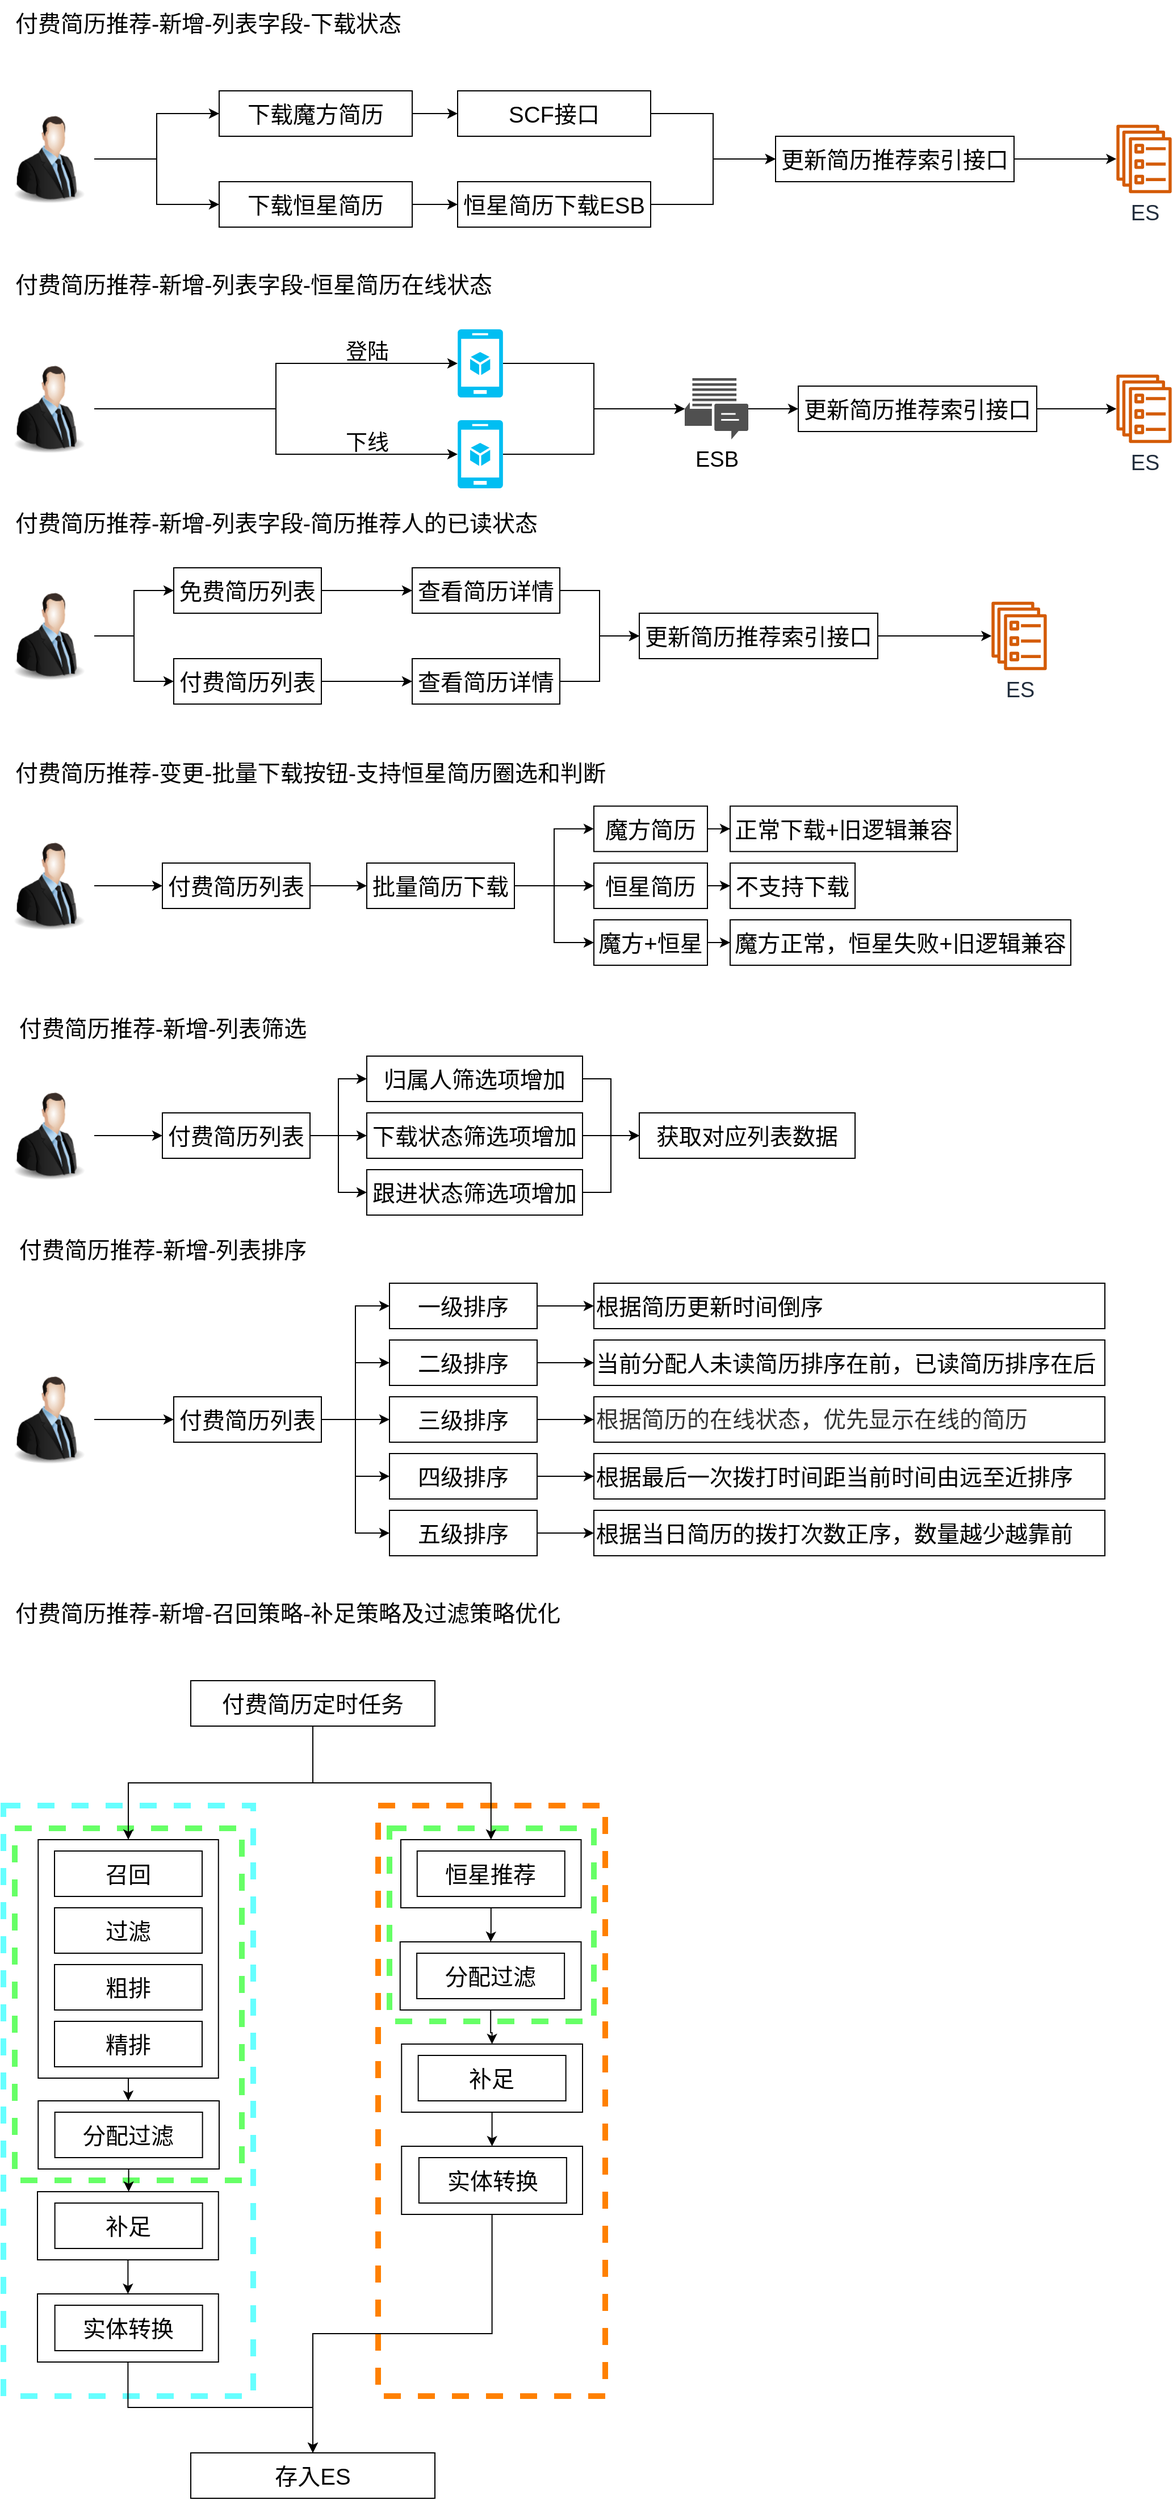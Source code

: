 <mxfile version="20.5.3" type="github">
  <diagram id="SCwV13mbVVRNKIt9pb0m" name="第 1 页">
    <mxGraphModel dx="2226" dy="1594" grid="1" gridSize="10" guides="1" tooltips="1" connect="1" arrows="1" fold="1" page="0" pageScale="1" pageWidth="827" pageHeight="1169" math="0" shadow="0">
      <root>
        <mxCell id="0" />
        <mxCell id="1" parent="0" />
        <mxCell id="y4Mw3tPiZwW4ROxLqeEE-63" value="" style="rounded=0;whiteSpace=wrap;html=1;fontSize=20;dashed=1;strokeWidth=5;strokeColor=#FF8000;" vertex="1" parent="1">
          <mxGeometry x="-390" y="870" width="200" height="520" as="geometry" />
        </mxCell>
        <mxCell id="y4Mw3tPiZwW4ROxLqeEE-65" value="" style="rounded=0;whiteSpace=wrap;html=1;fontSize=20;dashed=1;strokeWidth=5;strokeColor=#66FF66;" vertex="1" parent="1">
          <mxGeometry x="-380" y="890" width="180" height="170" as="geometry" />
        </mxCell>
        <mxCell id="y4Mw3tPiZwW4ROxLqeEE-60" value="" style="rounded=0;whiteSpace=wrap;html=1;fontSize=20;dashed=1;strokeWidth=5;strokeColor=#66FFFF;" vertex="1" parent="1">
          <mxGeometry x="-720" y="870" width="220" height="520" as="geometry" />
        </mxCell>
        <mxCell id="y4Mw3tPiZwW4ROxLqeEE-64" value="" style="rounded=0;whiteSpace=wrap;html=1;fontSize=20;dashed=1;strokeWidth=5;strokeColor=#66FF66;" vertex="1" parent="1">
          <mxGeometry x="-710" y="890" width="200" height="310" as="geometry" />
        </mxCell>
        <mxCell id="PC8SQWhDRnTynaGVxxOA-1" value="&lt;font style=&quot;font-size: 20px;&quot;&gt;付费简历推荐-新增-列表字段-下载状态&lt;/font&gt;" style="text;html=1;align=center;verticalAlign=middle;resizable=0;points=[];autosize=1;strokeColor=none;fillColor=none;fontSize=20;" parent="1" vertex="1">
          <mxGeometry x="-720" y="-720" width="360" height="40" as="geometry" />
        </mxCell>
        <mxCell id="PC8SQWhDRnTynaGVxxOA-7" style="edgeStyle=orthogonalEdgeStyle;rounded=0;orthogonalLoop=1;jettySize=auto;html=1;fontSize=20;" parent="1" source="PC8SQWhDRnTynaGVxxOA-3" target="PC8SQWhDRnTynaGVxxOA-6" edge="1">
          <mxGeometry relative="1" as="geometry" />
        </mxCell>
        <mxCell id="PC8SQWhDRnTynaGVxxOA-3" value="SCF接口" style="rounded=0;whiteSpace=wrap;html=1;fontSize=20;" parent="1" vertex="1">
          <mxGeometry x="-320" y="-640" width="170" height="40" as="geometry" />
        </mxCell>
        <mxCell id="PC8SQWhDRnTynaGVxxOA-8" style="edgeStyle=orthogonalEdgeStyle;rounded=0;orthogonalLoop=1;jettySize=auto;html=1;entryX=0;entryY=0.5;entryDx=0;entryDy=0;fontSize=20;" parent="1" source="PC8SQWhDRnTynaGVxxOA-4" target="PC8SQWhDRnTynaGVxxOA-6" edge="1">
          <mxGeometry relative="1" as="geometry" />
        </mxCell>
        <mxCell id="PC8SQWhDRnTynaGVxxOA-4" value="恒星简历下载ESB" style="rounded=0;whiteSpace=wrap;html=1;fontSize=20;" parent="1" vertex="1">
          <mxGeometry x="-320" y="-560" width="170" height="40" as="geometry" />
        </mxCell>
        <mxCell id="PC8SQWhDRnTynaGVxxOA-22" style="edgeStyle=orthogonalEdgeStyle;rounded=0;orthogonalLoop=1;jettySize=auto;html=1;fontSize=20;" parent="1" source="PC8SQWhDRnTynaGVxxOA-6" target="PC8SQWhDRnTynaGVxxOA-21" edge="1">
          <mxGeometry relative="1" as="geometry" />
        </mxCell>
        <mxCell id="PC8SQWhDRnTynaGVxxOA-6" value="更新简历推荐索引接口" style="rounded=0;whiteSpace=wrap;html=1;fontSize=20;" parent="1" vertex="1">
          <mxGeometry x="-40" y="-600" width="210" height="40" as="geometry" />
        </mxCell>
        <mxCell id="PC8SQWhDRnTynaGVxxOA-18" style="edgeStyle=orthogonalEdgeStyle;rounded=0;orthogonalLoop=1;jettySize=auto;html=1;entryX=0;entryY=0.5;entryDx=0;entryDy=0;fontSize=20;" parent="1" source="PC8SQWhDRnTynaGVxxOA-10" target="PC8SQWhDRnTynaGVxxOA-14" edge="1">
          <mxGeometry relative="1" as="geometry" />
        </mxCell>
        <mxCell id="PC8SQWhDRnTynaGVxxOA-19" style="edgeStyle=orthogonalEdgeStyle;rounded=0;orthogonalLoop=1;jettySize=auto;html=1;entryX=0;entryY=0.5;entryDx=0;entryDy=0;fontSize=20;" parent="1" source="PC8SQWhDRnTynaGVxxOA-10" target="PC8SQWhDRnTynaGVxxOA-16" edge="1">
          <mxGeometry relative="1" as="geometry" />
        </mxCell>
        <mxCell id="PC8SQWhDRnTynaGVxxOA-10" value="" style="image;html=1;image=img/lib/clip_art/people/Suit_Man_128x128.png;fontSize=20;" parent="1" vertex="1">
          <mxGeometry x="-720" y="-620" width="80" height="80" as="geometry" />
        </mxCell>
        <mxCell id="PC8SQWhDRnTynaGVxxOA-15" style="edgeStyle=orthogonalEdgeStyle;rounded=0;orthogonalLoop=1;jettySize=auto;html=1;entryX=0;entryY=0.5;entryDx=0;entryDy=0;fontSize=20;" parent="1" source="PC8SQWhDRnTynaGVxxOA-14" target="PC8SQWhDRnTynaGVxxOA-3" edge="1">
          <mxGeometry relative="1" as="geometry" />
        </mxCell>
        <mxCell id="PC8SQWhDRnTynaGVxxOA-14" value="下载魔方简历" style="rounded=0;whiteSpace=wrap;html=1;fontSize=20;" parent="1" vertex="1">
          <mxGeometry x="-530" y="-640" width="170" height="40" as="geometry" />
        </mxCell>
        <mxCell id="PC8SQWhDRnTynaGVxxOA-17" style="edgeStyle=orthogonalEdgeStyle;rounded=0;orthogonalLoop=1;jettySize=auto;html=1;entryX=0;entryY=0.5;entryDx=0;entryDy=0;fontSize=20;" parent="1" source="PC8SQWhDRnTynaGVxxOA-16" target="PC8SQWhDRnTynaGVxxOA-4" edge="1">
          <mxGeometry relative="1" as="geometry" />
        </mxCell>
        <mxCell id="PC8SQWhDRnTynaGVxxOA-16" value="下载恒星简历" style="rounded=0;whiteSpace=wrap;html=1;fontSize=20;" parent="1" vertex="1">
          <mxGeometry x="-530" y="-560" width="170" height="40" as="geometry" />
        </mxCell>
        <mxCell id="PC8SQWhDRnTynaGVxxOA-21" value="&lt;font style=&quot;font-size: 19px;&quot;&gt;ES&lt;/font&gt;" style="sketch=0;outlineConnect=0;fontColor=#232F3E;gradientColor=none;fillColor=#D45B07;strokeColor=none;dashed=0;verticalLabelPosition=bottom;verticalAlign=top;align=center;html=1;fontSize=12;fontStyle=0;aspect=fixed;pointerEvents=1;shape=mxgraph.aws4.ecs_service;" parent="1" vertex="1">
          <mxGeometry x="260" y="-610.16" width="49" height="60.31" as="geometry" />
        </mxCell>
        <mxCell id="PC8SQWhDRnTynaGVxxOA-23" value="付费简历推荐-新增-列表字段-恒星简历在线状态" style="text;html=1;align=center;verticalAlign=middle;resizable=0;points=[];autosize=1;strokeColor=none;fillColor=none;fontSize=20;" parent="1" vertex="1">
          <mxGeometry x="-720" y="-490" width="440" height="40" as="geometry" />
        </mxCell>
        <mxCell id="PC8SQWhDRnTynaGVxxOA-28" style="edgeStyle=orthogonalEdgeStyle;rounded=0;orthogonalLoop=1;jettySize=auto;html=1;entryX=0;entryY=0.5;entryDx=0;entryDy=0;entryPerimeter=0;fontSize=19;" parent="1" source="PC8SQWhDRnTynaGVxxOA-24" target="PC8SQWhDRnTynaGVxxOA-25" edge="1">
          <mxGeometry relative="1" as="geometry" />
        </mxCell>
        <mxCell id="PC8SQWhDRnTynaGVxxOA-31" style="edgeStyle=orthogonalEdgeStyle;rounded=0;orthogonalLoop=1;jettySize=auto;html=1;entryX=0;entryY=0.5;entryDx=0;entryDy=0;entryPerimeter=0;fontSize=19;" parent="1" source="PC8SQWhDRnTynaGVxxOA-24" target="PC8SQWhDRnTynaGVxxOA-30" edge="1">
          <mxGeometry relative="1" as="geometry" />
        </mxCell>
        <mxCell id="PC8SQWhDRnTynaGVxxOA-24" value="" style="image;html=1;image=img/lib/clip_art/people/Suit_Man_128x128.png;fontSize=20;" parent="1" vertex="1">
          <mxGeometry x="-720" y="-400" width="80" height="80" as="geometry" />
        </mxCell>
        <mxCell id="PC8SQWhDRnTynaGVxxOA-35" style="edgeStyle=orthogonalEdgeStyle;rounded=0;orthogonalLoop=1;jettySize=auto;html=1;fontSize=19;" parent="1" source="PC8SQWhDRnTynaGVxxOA-25" target="PC8SQWhDRnTynaGVxxOA-34" edge="1">
          <mxGeometry relative="1" as="geometry" />
        </mxCell>
        <mxCell id="PC8SQWhDRnTynaGVxxOA-25" value="" style="verticalLabelPosition=bottom;html=1;verticalAlign=top;align=center;strokeColor=none;fillColor=#00BEF2;shape=mxgraph.azure.mobile_services;pointerEvents=1;fontSize=19;" parent="1" vertex="1">
          <mxGeometry x="-320" y="-430" width="40" height="60" as="geometry" />
        </mxCell>
        <mxCell id="PC8SQWhDRnTynaGVxxOA-36" style="edgeStyle=orthogonalEdgeStyle;rounded=0;orthogonalLoop=1;jettySize=auto;html=1;fontSize=19;" parent="1" source="PC8SQWhDRnTynaGVxxOA-30" target="PC8SQWhDRnTynaGVxxOA-34" edge="1">
          <mxGeometry relative="1" as="geometry" />
        </mxCell>
        <mxCell id="PC8SQWhDRnTynaGVxxOA-30" value="" style="verticalLabelPosition=bottom;html=1;verticalAlign=top;align=center;strokeColor=none;fillColor=#00BEF2;shape=mxgraph.azure.mobile_services;pointerEvents=1;fontSize=19;" parent="1" vertex="1">
          <mxGeometry x="-320" y="-350" width="40" height="60" as="geometry" />
        </mxCell>
        <mxCell id="PC8SQWhDRnTynaGVxxOA-32" value="登陆" style="text;html=1;align=center;verticalAlign=middle;resizable=0;points=[];autosize=1;strokeColor=none;fillColor=none;fontSize=19;" parent="1" vertex="1">
          <mxGeometry x="-430" y="-430" width="60" height="40" as="geometry" />
        </mxCell>
        <mxCell id="PC8SQWhDRnTynaGVxxOA-33" value="下线" style="text;html=1;align=center;verticalAlign=middle;resizable=0;points=[];autosize=1;strokeColor=none;fillColor=none;fontSize=19;" parent="1" vertex="1">
          <mxGeometry x="-430" y="-350" width="60" height="40" as="geometry" />
        </mxCell>
        <mxCell id="PC8SQWhDRnTynaGVxxOA-60" style="edgeStyle=orthogonalEdgeStyle;rounded=0;orthogonalLoop=1;jettySize=auto;html=1;fontSize=19;" parent="1" source="PC8SQWhDRnTynaGVxxOA-34" target="PC8SQWhDRnTynaGVxxOA-58" edge="1">
          <mxGeometry relative="1" as="geometry" />
        </mxCell>
        <mxCell id="PC8SQWhDRnTynaGVxxOA-34" value="ESB" style="sketch=0;pointerEvents=1;shadow=0;dashed=0;html=1;strokeColor=none;fillColor=#505050;labelPosition=center;verticalLabelPosition=bottom;verticalAlign=top;outlineConnect=0;align=center;shape=mxgraph.office.communications.im_workload;fontSize=19;" parent="1" vertex="1">
          <mxGeometry x="-120" y="-387" width="56" height="54" as="geometry" />
        </mxCell>
        <mxCell id="PC8SQWhDRnTynaGVxxOA-37" value="&lt;font style=&quot;font-size: 19px;&quot;&gt;ES&lt;/font&gt;" style="sketch=0;outlineConnect=0;fontColor=#232F3E;gradientColor=none;fillColor=#D45B07;strokeColor=none;dashed=0;verticalLabelPosition=bottom;verticalAlign=top;align=center;html=1;fontSize=12;fontStyle=0;aspect=fixed;pointerEvents=1;shape=mxgraph.aws4.ecs_service;" parent="1" vertex="1">
          <mxGeometry x="260" y="-390.15" width="49" height="60.31" as="geometry" />
        </mxCell>
        <mxCell id="PC8SQWhDRnTynaGVxxOA-42" value="付费简历推荐-新增-列表字段-简历推荐人的已读状态" style="text;html=1;align=center;verticalAlign=middle;resizable=0;points=[];autosize=1;strokeColor=none;fillColor=none;fontSize=20;" parent="1" vertex="1">
          <mxGeometry x="-720" y="-280" width="480" height="40" as="geometry" />
        </mxCell>
        <mxCell id="PC8SQWhDRnTynaGVxxOA-46" style="edgeStyle=orthogonalEdgeStyle;rounded=0;orthogonalLoop=1;jettySize=auto;html=1;entryX=0;entryY=0.5;entryDx=0;entryDy=0;fontSize=19;" parent="1" source="PC8SQWhDRnTynaGVxxOA-43" target="PC8SQWhDRnTynaGVxxOA-44" edge="1">
          <mxGeometry relative="1" as="geometry" />
        </mxCell>
        <mxCell id="PC8SQWhDRnTynaGVxxOA-47" style="edgeStyle=orthogonalEdgeStyle;rounded=0;orthogonalLoop=1;jettySize=auto;html=1;entryX=0;entryY=0.5;entryDx=0;entryDy=0;fontSize=19;" parent="1" source="PC8SQWhDRnTynaGVxxOA-43" target="PC8SQWhDRnTynaGVxxOA-45" edge="1">
          <mxGeometry relative="1" as="geometry" />
        </mxCell>
        <mxCell id="PC8SQWhDRnTynaGVxxOA-43" value="" style="image;html=1;image=img/lib/clip_art/people/Suit_Man_128x128.png;fontSize=20;" parent="1" vertex="1">
          <mxGeometry x="-720" y="-200" width="80" height="80" as="geometry" />
        </mxCell>
        <mxCell id="PC8SQWhDRnTynaGVxxOA-50" value="" style="edgeStyle=orthogonalEdgeStyle;rounded=0;orthogonalLoop=1;jettySize=auto;html=1;fontSize=19;" parent="1" source="PC8SQWhDRnTynaGVxxOA-44" target="PC8SQWhDRnTynaGVxxOA-49" edge="1">
          <mxGeometry relative="1" as="geometry" />
        </mxCell>
        <mxCell id="PC8SQWhDRnTynaGVxxOA-44" value="免费简历列表" style="rounded=0;whiteSpace=wrap;html=1;fontSize=20;" parent="1" vertex="1">
          <mxGeometry x="-570" y="-220" width="130" height="40" as="geometry" />
        </mxCell>
        <mxCell id="PC8SQWhDRnTynaGVxxOA-52" style="edgeStyle=orthogonalEdgeStyle;rounded=0;orthogonalLoop=1;jettySize=auto;html=1;entryX=0;entryY=0.5;entryDx=0;entryDy=0;fontSize=19;" parent="1" source="PC8SQWhDRnTynaGVxxOA-45" target="PC8SQWhDRnTynaGVxxOA-51" edge="1">
          <mxGeometry relative="1" as="geometry" />
        </mxCell>
        <mxCell id="PC8SQWhDRnTynaGVxxOA-45" value="付费简历列表" style="rounded=0;whiteSpace=wrap;html=1;fontSize=20;" parent="1" vertex="1">
          <mxGeometry x="-570" y="-140" width="130" height="40" as="geometry" />
        </mxCell>
        <mxCell id="PC8SQWhDRnTynaGVxxOA-54" style="edgeStyle=orthogonalEdgeStyle;rounded=0;orthogonalLoop=1;jettySize=auto;html=1;entryX=0;entryY=0.5;entryDx=0;entryDy=0;fontSize=19;" parent="1" source="PC8SQWhDRnTynaGVxxOA-49" target="PC8SQWhDRnTynaGVxxOA-53" edge="1">
          <mxGeometry relative="1" as="geometry" />
        </mxCell>
        <mxCell id="PC8SQWhDRnTynaGVxxOA-49" value="查看简历详情" style="rounded=0;whiteSpace=wrap;html=1;fontSize=20;" parent="1" vertex="1">
          <mxGeometry x="-360" y="-220" width="130" height="40" as="geometry" />
        </mxCell>
        <mxCell id="PC8SQWhDRnTynaGVxxOA-55" style="edgeStyle=orthogonalEdgeStyle;rounded=0;orthogonalLoop=1;jettySize=auto;html=1;entryX=0;entryY=0.5;entryDx=0;entryDy=0;fontSize=19;" parent="1" source="PC8SQWhDRnTynaGVxxOA-51" target="PC8SQWhDRnTynaGVxxOA-53" edge="1">
          <mxGeometry relative="1" as="geometry" />
        </mxCell>
        <mxCell id="PC8SQWhDRnTynaGVxxOA-51" value="查看简历详情" style="rounded=0;whiteSpace=wrap;html=1;fontSize=20;" parent="1" vertex="1">
          <mxGeometry x="-360" y="-140" width="130" height="40" as="geometry" />
        </mxCell>
        <mxCell id="PC8SQWhDRnTynaGVxxOA-57" style="edgeStyle=orthogonalEdgeStyle;rounded=0;orthogonalLoop=1;jettySize=auto;html=1;fontSize=19;" parent="1" source="PC8SQWhDRnTynaGVxxOA-53" target="PC8SQWhDRnTynaGVxxOA-56" edge="1">
          <mxGeometry relative="1" as="geometry" />
        </mxCell>
        <mxCell id="PC8SQWhDRnTynaGVxxOA-53" value="更新简历推荐索引接口" style="rounded=0;whiteSpace=wrap;html=1;fontSize=20;" parent="1" vertex="1">
          <mxGeometry x="-160" y="-180" width="210" height="40" as="geometry" />
        </mxCell>
        <mxCell id="PC8SQWhDRnTynaGVxxOA-56" value="&lt;font style=&quot;font-size: 19px;&quot;&gt;ES&lt;/font&gt;" style="sketch=0;outlineConnect=0;fontColor=#232F3E;gradientColor=none;fillColor=#D45B07;strokeColor=none;dashed=0;verticalLabelPosition=bottom;verticalAlign=top;align=center;html=1;fontSize=12;fontStyle=0;aspect=fixed;pointerEvents=1;shape=mxgraph.aws4.ecs_service;" parent="1" vertex="1">
          <mxGeometry x="150" y="-190.15" width="49" height="60.31" as="geometry" />
        </mxCell>
        <mxCell id="PC8SQWhDRnTynaGVxxOA-61" style="edgeStyle=orthogonalEdgeStyle;rounded=0;orthogonalLoop=1;jettySize=auto;html=1;fontSize=19;" parent="1" source="PC8SQWhDRnTynaGVxxOA-58" target="PC8SQWhDRnTynaGVxxOA-37" edge="1">
          <mxGeometry relative="1" as="geometry" />
        </mxCell>
        <mxCell id="PC8SQWhDRnTynaGVxxOA-58" value="更新简历推荐索引接口" style="rounded=0;whiteSpace=wrap;html=1;fontSize=20;" parent="1" vertex="1">
          <mxGeometry x="-20" y="-380" width="210" height="40" as="geometry" />
        </mxCell>
        <mxCell id="eqMSji0PlXVWiqu8LJIF-1" value="付费简历推荐-变更-批量下载按钮-支持恒星简历圈选和判断" style="text;html=1;align=center;verticalAlign=middle;resizable=0;points=[];autosize=1;strokeColor=none;fillColor=none;strokeWidth=4;fontSize=20;" parent="1" vertex="1">
          <mxGeometry x="-720" y="-60" width="540" height="40" as="geometry" />
        </mxCell>
        <mxCell id="_KXRqBYxI865I3-CmZS0-2" style="edgeStyle=orthogonalEdgeStyle;rounded=0;orthogonalLoop=1;jettySize=auto;html=1;entryX=0;entryY=0.5;entryDx=0;entryDy=0;fontSize=19;" parent="1" source="_KXRqBYxI865I3-CmZS0-3" target="_KXRqBYxI865I3-CmZS0-7" edge="1">
          <mxGeometry relative="1" as="geometry" />
        </mxCell>
        <mxCell id="_KXRqBYxI865I3-CmZS0-3" value="" style="image;html=1;image=img/lib/clip_art/people/Suit_Man_128x128.png;fontSize=20;" parent="1" vertex="1">
          <mxGeometry x="-720" y="20" width="80" height="80" as="geometry" />
        </mxCell>
        <mxCell id="_KXRqBYxI865I3-CmZS0-6" style="edgeStyle=orthogonalEdgeStyle;rounded=0;orthogonalLoop=1;jettySize=auto;html=1;entryX=0;entryY=0.5;entryDx=0;entryDy=0;fontSize=19;" parent="1" source="_KXRqBYxI865I3-CmZS0-7" target="_KXRqBYxI865I3-CmZS0-11" edge="1">
          <mxGeometry relative="1" as="geometry" />
        </mxCell>
        <mxCell id="_KXRqBYxI865I3-CmZS0-7" value="付费简历列表" style="rounded=0;whiteSpace=wrap;html=1;fontSize=20;" parent="1" vertex="1">
          <mxGeometry x="-580" y="40" width="130" height="40" as="geometry" />
        </mxCell>
        <mxCell id="_KXRqBYxI865I3-CmZS0-10" style="edgeStyle=orthogonalEdgeStyle;rounded=0;orthogonalLoop=1;jettySize=auto;html=1;entryX=0;entryY=0.5;entryDx=0;entryDy=0;fontSize=19;" parent="1" source="_KXRqBYxI865I3-CmZS0-11" target="_KXRqBYxI865I3-CmZS0-13" edge="1">
          <mxGeometry relative="1" as="geometry" />
        </mxCell>
        <mxCell id="_KXRqBYxI865I3-CmZS0-16" value="" style="edgeStyle=orthogonalEdgeStyle;rounded=0;orthogonalLoop=1;jettySize=auto;html=1;" parent="1" source="_KXRqBYxI865I3-CmZS0-11" target="_KXRqBYxI865I3-CmZS0-15" edge="1">
          <mxGeometry relative="1" as="geometry" />
        </mxCell>
        <mxCell id="_KXRqBYxI865I3-CmZS0-19" style="edgeStyle=orthogonalEdgeStyle;rounded=0;orthogonalLoop=1;jettySize=auto;html=1;entryX=0;entryY=0.5;entryDx=0;entryDy=0;" parent="1" source="_KXRqBYxI865I3-CmZS0-11" target="_KXRqBYxI865I3-CmZS0-17" edge="1">
          <mxGeometry relative="1" as="geometry" />
        </mxCell>
        <mxCell id="_KXRqBYxI865I3-CmZS0-11" value="批量简历下载" style="rounded=0;whiteSpace=wrap;html=1;fontSize=20;" parent="1" vertex="1">
          <mxGeometry x="-400" y="40" width="130" height="40" as="geometry" />
        </mxCell>
        <mxCell id="_KXRqBYxI865I3-CmZS0-21" style="edgeStyle=orthogonalEdgeStyle;rounded=0;orthogonalLoop=1;jettySize=auto;html=1;entryX=0;entryY=0.5;entryDx=0;entryDy=0;" parent="1" source="_KXRqBYxI865I3-CmZS0-13" target="_KXRqBYxI865I3-CmZS0-20" edge="1">
          <mxGeometry relative="1" as="geometry" />
        </mxCell>
        <mxCell id="_KXRqBYxI865I3-CmZS0-13" value="魔方简历" style="rounded=0;whiteSpace=wrap;html=1;fontSize=20;" parent="1" vertex="1">
          <mxGeometry x="-200" y="-10.15" width="100" height="40" as="geometry" />
        </mxCell>
        <mxCell id="_KXRqBYxI865I3-CmZS0-23" style="edgeStyle=orthogonalEdgeStyle;rounded=0;orthogonalLoop=1;jettySize=auto;html=1;entryX=0;entryY=0.5;entryDx=0;entryDy=0;" parent="1" source="_KXRqBYxI865I3-CmZS0-15" target="_KXRqBYxI865I3-CmZS0-22" edge="1">
          <mxGeometry relative="1" as="geometry" />
        </mxCell>
        <mxCell id="_KXRqBYxI865I3-CmZS0-15" value="恒星简历" style="rounded=0;whiteSpace=wrap;html=1;fontSize=20;" parent="1" vertex="1">
          <mxGeometry x="-200" y="40" width="100" height="40" as="geometry" />
        </mxCell>
        <mxCell id="_KXRqBYxI865I3-CmZS0-26" style="edgeStyle=orthogonalEdgeStyle;rounded=0;orthogonalLoop=1;jettySize=auto;html=1;" parent="1" source="_KXRqBYxI865I3-CmZS0-17" target="_KXRqBYxI865I3-CmZS0-25" edge="1">
          <mxGeometry relative="1" as="geometry" />
        </mxCell>
        <mxCell id="_KXRqBYxI865I3-CmZS0-17" value="魔方+恒星" style="rounded=0;whiteSpace=wrap;html=1;fontSize=20;" parent="1" vertex="1">
          <mxGeometry x="-200" y="90" width="100" height="40" as="geometry" />
        </mxCell>
        <mxCell id="_KXRqBYxI865I3-CmZS0-20" value="正常下载+旧逻辑兼容" style="rounded=0;whiteSpace=wrap;html=1;fontSize=20;" parent="1" vertex="1">
          <mxGeometry x="-80" y="-10.15" width="200" height="40" as="geometry" />
        </mxCell>
        <mxCell id="_KXRqBYxI865I3-CmZS0-22" value="不支持下载" style="rounded=0;whiteSpace=wrap;html=1;fontSize=20;" parent="1" vertex="1">
          <mxGeometry x="-80" y="40" width="110" height="40" as="geometry" />
        </mxCell>
        <mxCell id="_KXRqBYxI865I3-CmZS0-25" value="魔方正常，恒星失败+旧逻辑兼容" style="rounded=0;whiteSpace=wrap;html=1;fontSize=20;" parent="1" vertex="1">
          <mxGeometry x="-80" y="90" width="300" height="40" as="geometry" />
        </mxCell>
        <mxCell id="_KXRqBYxI865I3-CmZS0-27" value="付费简历推荐-新增-列表筛选" style="text;html=1;align=center;verticalAlign=middle;resizable=0;points=[];autosize=1;strokeColor=none;fillColor=none;fontSize=20;" parent="1" vertex="1">
          <mxGeometry x="-720" y="165" width="280" height="40" as="geometry" />
        </mxCell>
        <mxCell id="_KXRqBYxI865I3-CmZS0-30" style="edgeStyle=orthogonalEdgeStyle;rounded=0;orthogonalLoop=1;jettySize=auto;html=1;entryX=0;entryY=0.5;entryDx=0;entryDy=0;fontSize=20;" parent="1" source="_KXRqBYxI865I3-CmZS0-28" target="_KXRqBYxI865I3-CmZS0-29" edge="1">
          <mxGeometry relative="1" as="geometry" />
        </mxCell>
        <mxCell id="_KXRqBYxI865I3-CmZS0-28" value="" style="image;html=1;image=img/lib/clip_art/people/Suit_Man_128x128.png;fontSize=20;" parent="1" vertex="1">
          <mxGeometry x="-720" y="240" width="80" height="80" as="geometry" />
        </mxCell>
        <mxCell id="_KXRqBYxI865I3-CmZS0-34" value="" style="edgeStyle=orthogonalEdgeStyle;rounded=0;orthogonalLoop=1;jettySize=auto;html=1;fontSize=20;" parent="1" source="_KXRqBYxI865I3-CmZS0-29" target="_KXRqBYxI865I3-CmZS0-33" edge="1">
          <mxGeometry relative="1" as="geometry" />
        </mxCell>
        <mxCell id="_KXRqBYxI865I3-CmZS0-39" style="edgeStyle=orthogonalEdgeStyle;rounded=0;orthogonalLoop=1;jettySize=auto;html=1;entryX=0;entryY=0.5;entryDx=0;entryDy=0;fontSize=20;" parent="1" source="_KXRqBYxI865I3-CmZS0-29" target="_KXRqBYxI865I3-CmZS0-37" edge="1">
          <mxGeometry relative="1" as="geometry" />
        </mxCell>
        <mxCell id="_KXRqBYxI865I3-CmZS0-40" style="edgeStyle=orthogonalEdgeStyle;rounded=0;orthogonalLoop=1;jettySize=auto;html=1;entryX=0;entryY=0.5;entryDx=0;entryDy=0;fontSize=20;" parent="1" source="_KXRqBYxI865I3-CmZS0-29" target="_KXRqBYxI865I3-CmZS0-31" edge="1">
          <mxGeometry relative="1" as="geometry" />
        </mxCell>
        <mxCell id="_KXRqBYxI865I3-CmZS0-29" value="付费简历列表" style="rounded=0;whiteSpace=wrap;html=1;fontSize=20;" parent="1" vertex="1">
          <mxGeometry x="-580" y="260" width="130" height="40" as="geometry" />
        </mxCell>
        <mxCell id="_KXRqBYxI865I3-CmZS0-45" style="edgeStyle=orthogonalEdgeStyle;rounded=0;orthogonalLoop=1;jettySize=auto;html=1;entryX=0;entryY=0.5;entryDx=0;entryDy=0;fontSize=20;" parent="1" source="_KXRqBYxI865I3-CmZS0-31" target="_KXRqBYxI865I3-CmZS0-43" edge="1">
          <mxGeometry relative="1" as="geometry" />
        </mxCell>
        <mxCell id="_KXRqBYxI865I3-CmZS0-31" value="归属人筛选项增加" style="rounded=0;whiteSpace=wrap;html=1;fontSize=20;" parent="1" vertex="1">
          <mxGeometry x="-400" y="210" width="190" height="40" as="geometry" />
        </mxCell>
        <mxCell id="_KXRqBYxI865I3-CmZS0-44" value="" style="edgeStyle=orthogonalEdgeStyle;rounded=0;orthogonalLoop=1;jettySize=auto;html=1;fontSize=20;" parent="1" source="_KXRqBYxI865I3-CmZS0-33" target="_KXRqBYxI865I3-CmZS0-43" edge="1">
          <mxGeometry relative="1" as="geometry" />
        </mxCell>
        <mxCell id="_KXRqBYxI865I3-CmZS0-33" value="下载状态筛选项增加" style="rounded=0;whiteSpace=wrap;html=1;fontSize=20;" parent="1" vertex="1">
          <mxGeometry x="-400" y="260" width="190" height="40" as="geometry" />
        </mxCell>
        <mxCell id="_KXRqBYxI865I3-CmZS0-46" style="edgeStyle=orthogonalEdgeStyle;rounded=0;orthogonalLoop=1;jettySize=auto;html=1;entryX=0;entryY=0.5;entryDx=0;entryDy=0;fontSize=20;" parent="1" source="_KXRqBYxI865I3-CmZS0-37" target="_KXRqBYxI865I3-CmZS0-43" edge="1">
          <mxGeometry relative="1" as="geometry" />
        </mxCell>
        <mxCell id="_KXRqBYxI865I3-CmZS0-37" value="跟进状态筛选项增加" style="rounded=0;whiteSpace=wrap;html=1;fontSize=20;" parent="1" vertex="1">
          <mxGeometry x="-400" y="310" width="190" height="40" as="geometry" />
        </mxCell>
        <mxCell id="_KXRqBYxI865I3-CmZS0-43" value="获取对应列表数据" style="rounded=0;whiteSpace=wrap;html=1;fontSize=20;" parent="1" vertex="1">
          <mxGeometry x="-160" y="260" width="190" height="40" as="geometry" />
        </mxCell>
        <mxCell id="_KXRqBYxI865I3-CmZS0-47" value="付费简历推荐-新增-列表排序" style="text;html=1;align=center;verticalAlign=middle;resizable=0;points=[];autosize=1;strokeColor=none;fillColor=none;fontSize=20;" parent="1" vertex="1">
          <mxGeometry x="-720" y="360" width="280" height="40" as="geometry" />
        </mxCell>
        <mxCell id="_KXRqBYxI865I3-CmZS0-50" style="edgeStyle=orthogonalEdgeStyle;rounded=0;orthogonalLoop=1;jettySize=auto;html=1;entryX=0;entryY=0.5;entryDx=0;entryDy=0;fontSize=20;" parent="1" source="_KXRqBYxI865I3-CmZS0-48" target="_KXRqBYxI865I3-CmZS0-49" edge="1">
          <mxGeometry relative="1" as="geometry" />
        </mxCell>
        <mxCell id="_KXRqBYxI865I3-CmZS0-48" value="" style="image;html=1;image=img/lib/clip_art/people/Suit_Man_128x128.png;fontSize=20;" parent="1" vertex="1">
          <mxGeometry x="-720" y="490" width="80" height="80" as="geometry" />
        </mxCell>
        <mxCell id="_KXRqBYxI865I3-CmZS0-53" style="edgeStyle=orthogonalEdgeStyle;rounded=0;orthogonalLoop=1;jettySize=auto;html=1;entryX=0;entryY=0.5;entryDx=0;entryDy=0;fontSize=20;" parent="1" source="_KXRqBYxI865I3-CmZS0-49" target="_KXRqBYxI865I3-CmZS0-51" edge="1">
          <mxGeometry relative="1" as="geometry" />
        </mxCell>
        <mxCell id="_KXRqBYxI865I3-CmZS0-57" style="edgeStyle=orthogonalEdgeStyle;rounded=0;orthogonalLoop=1;jettySize=auto;html=1;entryX=0;entryY=0.5;entryDx=0;entryDy=0;fontSize=20;" parent="1" source="_KXRqBYxI865I3-CmZS0-49" target="_KXRqBYxI865I3-CmZS0-56" edge="1">
          <mxGeometry relative="1" as="geometry" />
        </mxCell>
        <mxCell id="_KXRqBYxI865I3-CmZS0-59" style="edgeStyle=orthogonalEdgeStyle;rounded=0;orthogonalLoop=1;jettySize=auto;html=1;entryX=0;entryY=0.5;entryDx=0;entryDy=0;fontSize=20;" parent="1" source="_KXRqBYxI865I3-CmZS0-49" target="_KXRqBYxI865I3-CmZS0-58" edge="1">
          <mxGeometry relative="1" as="geometry" />
        </mxCell>
        <mxCell id="_KXRqBYxI865I3-CmZS0-64" style="edgeStyle=orthogonalEdgeStyle;rounded=0;orthogonalLoop=1;jettySize=auto;html=1;entryX=0;entryY=0.5;entryDx=0;entryDy=0;fontSize=20;" parent="1" source="_KXRqBYxI865I3-CmZS0-49" target="_KXRqBYxI865I3-CmZS0-60" edge="1">
          <mxGeometry relative="1" as="geometry" />
        </mxCell>
        <mxCell id="_KXRqBYxI865I3-CmZS0-65" style="edgeStyle=orthogonalEdgeStyle;rounded=0;orthogonalLoop=1;jettySize=auto;html=1;entryX=0;entryY=0.5;entryDx=0;entryDy=0;fontSize=20;" parent="1" source="_KXRqBYxI865I3-CmZS0-49" target="_KXRqBYxI865I3-CmZS0-61" edge="1">
          <mxGeometry relative="1" as="geometry" />
        </mxCell>
        <mxCell id="_KXRqBYxI865I3-CmZS0-49" value="付费简历列表" style="rounded=0;whiteSpace=wrap;html=1;fontSize=20;" parent="1" vertex="1">
          <mxGeometry x="-570" y="510" width="130" height="40" as="geometry" />
        </mxCell>
        <mxCell id="y4Mw3tPiZwW4ROxLqeEE-2" value="" style="edgeStyle=orthogonalEdgeStyle;rounded=0;orthogonalLoop=1;jettySize=auto;html=1;" edge="1" parent="1" source="_KXRqBYxI865I3-CmZS0-51" target="y4Mw3tPiZwW4ROxLqeEE-1">
          <mxGeometry relative="1" as="geometry" />
        </mxCell>
        <mxCell id="_KXRqBYxI865I3-CmZS0-51" value="一级排序" style="rounded=0;whiteSpace=wrap;html=1;fontSize=20;" parent="1" vertex="1">
          <mxGeometry x="-380" y="410" width="130" height="40" as="geometry" />
        </mxCell>
        <mxCell id="y4Mw3tPiZwW4ROxLqeEE-5" value="" style="edgeStyle=orthogonalEdgeStyle;rounded=0;orthogonalLoop=1;jettySize=auto;html=1;" edge="1" parent="1" source="_KXRqBYxI865I3-CmZS0-56" target="y4Mw3tPiZwW4ROxLqeEE-4">
          <mxGeometry relative="1" as="geometry" />
        </mxCell>
        <mxCell id="_KXRqBYxI865I3-CmZS0-56" value="二级排序" style="rounded=0;whiteSpace=wrap;html=1;fontSize=20;" parent="1" vertex="1">
          <mxGeometry x="-380" y="460" width="130" height="40" as="geometry" />
        </mxCell>
        <mxCell id="y4Mw3tPiZwW4ROxLqeEE-17" value="" style="edgeStyle=orthogonalEdgeStyle;rounded=0;orthogonalLoop=1;jettySize=auto;html=1;" edge="1" parent="1" source="_KXRqBYxI865I3-CmZS0-58" target="y4Mw3tPiZwW4ROxLqeEE-16">
          <mxGeometry relative="1" as="geometry" />
        </mxCell>
        <mxCell id="_KXRqBYxI865I3-CmZS0-58" value="三级排序" style="rounded=0;whiteSpace=wrap;html=1;fontSize=20;" parent="1" vertex="1">
          <mxGeometry x="-380" y="510" width="130" height="40" as="geometry" />
        </mxCell>
        <mxCell id="y4Mw3tPiZwW4ROxLqeEE-14" style="edgeStyle=orthogonalEdgeStyle;rounded=0;orthogonalLoop=1;jettySize=auto;html=1;entryX=0;entryY=0.5;entryDx=0;entryDy=0;" edge="1" parent="1" source="_KXRqBYxI865I3-CmZS0-60" target="y4Mw3tPiZwW4ROxLqeEE-13">
          <mxGeometry relative="1" as="geometry" />
        </mxCell>
        <mxCell id="_KXRqBYxI865I3-CmZS0-60" value="四级排序" style="rounded=0;whiteSpace=wrap;html=1;fontSize=20;" parent="1" vertex="1">
          <mxGeometry x="-380" y="560" width="130" height="40" as="geometry" />
        </mxCell>
        <mxCell id="y4Mw3tPiZwW4ROxLqeEE-12" style="edgeStyle=orthogonalEdgeStyle;rounded=0;orthogonalLoop=1;jettySize=auto;html=1;entryX=0;entryY=0.5;entryDx=0;entryDy=0;" edge="1" parent="1" source="_KXRqBYxI865I3-CmZS0-61" target="y4Mw3tPiZwW4ROxLqeEE-11">
          <mxGeometry relative="1" as="geometry" />
        </mxCell>
        <mxCell id="_KXRqBYxI865I3-CmZS0-61" value="五级排序" style="rounded=0;whiteSpace=wrap;html=1;fontSize=20;" parent="1" vertex="1">
          <mxGeometry x="-380" y="610" width="130" height="40" as="geometry" />
        </mxCell>
        <mxCell id="y4Mw3tPiZwW4ROxLqeEE-1" value="根据简历更新时间倒序" style="rounded=0;whiteSpace=wrap;html=1;fontSize=20;align=left;" vertex="1" parent="1">
          <mxGeometry x="-200" y="410" width="450" height="40" as="geometry" />
        </mxCell>
        <mxCell id="y4Mw3tPiZwW4ROxLqeEE-4" value="当前分配人未读简历排序在前，已读简历排序在后" style="rounded=0;whiteSpace=wrap;html=1;fontSize=20;align=left;" vertex="1" parent="1">
          <mxGeometry x="-200" y="460" width="450" height="40" as="geometry" />
        </mxCell>
        <mxCell id="y4Mw3tPiZwW4ROxLqeEE-11" value="根据当日简历的拨打次数正序，数量越少越靠前" style="rounded=0;whiteSpace=wrap;html=1;fontSize=20;align=left;" vertex="1" parent="1">
          <mxGeometry x="-200" y="610" width="450" height="40" as="geometry" />
        </mxCell>
        <mxCell id="y4Mw3tPiZwW4ROxLqeEE-13" value="根据最后一次拨打时间距当前时间由远至近排序" style="rounded=0;whiteSpace=wrap;html=1;fontSize=20;align=left;" vertex="1" parent="1">
          <mxGeometry x="-200" y="560" width="450" height="40" as="geometry" />
        </mxCell>
        <mxCell id="y4Mw3tPiZwW4ROxLqeEE-16" value="&lt;div style=&quot;font-size: 20px;&quot; data-hash=&quot;0ffbb7cc1fa9f8e84115c2285eb6f4c3&quot; data-version=&quot;3.0.0&quot;&gt;&lt;/div&gt;&lt;div style=&quot;font-size: 20px;&quot;&gt;&lt;div class=&quot;document&quot; style=&quot;font-size: 20px;&quot;&gt;&lt;div class=&quot;section&quot; style=&quot;font-size: 20px;&quot;&gt;&lt;p style=&quot;line-height: 1.3px; margin-top: 4px; margin-bottom: 4px; margin-left: 22.4px; text-indent: -16.8pt; font-size: 20px;&quot; class=&quot;paragraph text-align-type-left pap-line-1.3 pap-line-rule-auto pap-spacing-before-3pt pap-spacing-after-3pt pap-left-indent-16.8pt pap-hanging-indent-16.8pt&quot;&gt;&lt;span style=&quot;font-size: 20px; font-family: &amp;quot;Helvetica Neue&amp;quot;, Helvetica, &amp;quot;PingFang SC&amp;quot;, &amp;quot;Microsoft YaHei&amp;quot;, &amp;quot;Source Han Sans SC&amp;quot;, &amp;quot;Noto Sans CJK SC&amp;quot;, &amp;quot;WenQuanYi Micro Hei&amp;quot;, sans-serif; color: rgb(51, 51, 51); letter-spacing: 0pt; vertical-align: baseline;&quot; data-font-family=&quot;default&quot;&gt;根据简历的在线状态，优先显示在线的简历&lt;/span&gt;&lt;/p&gt;&lt;/div&gt;&lt;/div&gt;&lt;/div&gt;" style="rounded=0;whiteSpace=wrap;html=1;fontSize=20;align=left;" vertex="1" parent="1">
          <mxGeometry x="-200" y="510" width="450" height="40" as="geometry" />
        </mxCell>
        <mxCell id="y4Mw3tPiZwW4ROxLqeEE-18" value="付费简历推荐-新增-召回策略-补足策略及过滤策略优化" style="text;html=1;align=center;verticalAlign=middle;resizable=0;points=[];autosize=1;strokeColor=none;fillColor=none;fontSize=20;" vertex="1" parent="1">
          <mxGeometry x="-720" y="680" width="500" height="40" as="geometry" />
        </mxCell>
        <mxCell id="y4Mw3tPiZwW4ROxLqeEE-38" style="edgeStyle=orthogonalEdgeStyle;rounded=0;orthogonalLoop=1;jettySize=auto;html=1;entryX=0.5;entryY=0;entryDx=0;entryDy=0;fontSize=20;" edge="1" parent="1" source="y4Mw3tPiZwW4ROxLqeEE-20" target="y4Mw3tPiZwW4ROxLqeEE-21">
          <mxGeometry relative="1" as="geometry" />
        </mxCell>
        <mxCell id="y4Mw3tPiZwW4ROxLqeEE-39" style="edgeStyle=orthogonalEdgeStyle;rounded=0;orthogonalLoop=1;jettySize=auto;html=1;fontSize=20;" edge="1" parent="1" source="y4Mw3tPiZwW4ROxLqeEE-20" target="y4Mw3tPiZwW4ROxLqeEE-31">
          <mxGeometry relative="1" as="geometry" />
        </mxCell>
        <mxCell id="y4Mw3tPiZwW4ROxLqeEE-20" value="付费简历定时任务" style="rounded=0;whiteSpace=wrap;html=1;fontSize=20;" vertex="1" parent="1">
          <mxGeometry x="-555" y="760" width="215" height="40" as="geometry" />
        </mxCell>
        <mxCell id="y4Mw3tPiZwW4ROxLqeEE-28" style="edgeStyle=orthogonalEdgeStyle;rounded=0;orthogonalLoop=1;jettySize=auto;html=1;fontSize=20;" edge="1" parent="1" source="y4Mw3tPiZwW4ROxLqeEE-21" target="y4Mw3tPiZwW4ROxLqeEE-27">
          <mxGeometry relative="1" as="geometry" />
        </mxCell>
        <mxCell id="y4Mw3tPiZwW4ROxLqeEE-21" value="" style="rounded=0;whiteSpace=wrap;html=1;fontSize=20;" vertex="1" parent="1">
          <mxGeometry x="-689.37" y="900" width="158.75" height="210" as="geometry" />
        </mxCell>
        <mxCell id="y4Mw3tPiZwW4ROxLqeEE-23" value="召回" style="rounded=0;whiteSpace=wrap;html=1;fontSize=20;" vertex="1" parent="1">
          <mxGeometry x="-674.99" y="910" width="130" height="40" as="geometry" />
        </mxCell>
        <mxCell id="y4Mw3tPiZwW4ROxLqeEE-24" value="过滤" style="rounded=0;whiteSpace=wrap;html=1;fontSize=20;" vertex="1" parent="1">
          <mxGeometry x="-674.99" y="960" width="130" height="40" as="geometry" />
        </mxCell>
        <mxCell id="y4Mw3tPiZwW4ROxLqeEE-25" value="粗排" style="rounded=0;whiteSpace=wrap;html=1;fontSize=20;" vertex="1" parent="1">
          <mxGeometry x="-674.99" y="1010" width="130" height="40" as="geometry" />
        </mxCell>
        <mxCell id="y4Mw3tPiZwW4ROxLqeEE-26" value="精排" style="rounded=0;whiteSpace=wrap;html=1;fontSize=20;" vertex="1" parent="1">
          <mxGeometry x="-675" y="1060" width="130" height="40" as="geometry" />
        </mxCell>
        <mxCell id="y4Mw3tPiZwW4ROxLqeEE-41" value="" style="edgeStyle=orthogonalEdgeStyle;rounded=0;orthogonalLoop=1;jettySize=auto;html=1;fontSize=20;" edge="1" parent="1" source="y4Mw3tPiZwW4ROxLqeEE-27" target="y4Mw3tPiZwW4ROxLqeEE-40">
          <mxGeometry relative="1" as="geometry" />
        </mxCell>
        <mxCell id="y4Mw3tPiZwW4ROxLqeEE-27" value="" style="rounded=0;whiteSpace=wrap;html=1;fontSize=20;" vertex="1" parent="1">
          <mxGeometry x="-689.37" y="1130" width="159.37" height="60" as="geometry" />
        </mxCell>
        <mxCell id="y4Mw3tPiZwW4ROxLqeEE-29" value="分配过滤" style="rounded=0;whiteSpace=wrap;html=1;fontSize=20;" vertex="1" parent="1">
          <mxGeometry x="-674.68" y="1140" width="130" height="40" as="geometry" />
        </mxCell>
        <mxCell id="y4Mw3tPiZwW4ROxLqeEE-30" style="edgeStyle=orthogonalEdgeStyle;rounded=0;orthogonalLoop=1;jettySize=auto;html=1;fontSize=20;" edge="1" parent="1" source="y4Mw3tPiZwW4ROxLqeEE-31" target="y4Mw3tPiZwW4ROxLqeEE-36">
          <mxGeometry relative="1" as="geometry" />
        </mxCell>
        <mxCell id="y4Mw3tPiZwW4ROxLqeEE-31" value="" style="rounded=0;whiteSpace=wrap;html=1;fontSize=20;" vertex="1" parent="1">
          <mxGeometry x="-370" y="900" width="158.75" height="60" as="geometry" />
        </mxCell>
        <mxCell id="y4Mw3tPiZwW4ROxLqeEE-32" value="恒星推荐" style="rounded=0;whiteSpace=wrap;html=1;fontSize=20;" vertex="1" parent="1">
          <mxGeometry x="-355.62" y="910" width="130" height="40" as="geometry" />
        </mxCell>
        <mxCell id="y4Mw3tPiZwW4ROxLqeEE-44" value="" style="edgeStyle=orthogonalEdgeStyle;rounded=0;orthogonalLoop=1;jettySize=auto;html=1;fontSize=20;" edge="1" parent="1" source="y4Mw3tPiZwW4ROxLqeEE-36" target="y4Mw3tPiZwW4ROxLqeEE-43">
          <mxGeometry relative="1" as="geometry" />
        </mxCell>
        <mxCell id="y4Mw3tPiZwW4ROxLqeEE-36" value="" style="rounded=0;whiteSpace=wrap;html=1;fontSize=20;" vertex="1" parent="1">
          <mxGeometry x="-370.62" y="990" width="159.37" height="60" as="geometry" />
        </mxCell>
        <mxCell id="y4Mw3tPiZwW4ROxLqeEE-37" value="分配过滤" style="rounded=0;whiteSpace=wrap;html=1;fontSize=20;" vertex="1" parent="1">
          <mxGeometry x="-355.93" y="1000" width="130" height="40" as="geometry" />
        </mxCell>
        <mxCell id="y4Mw3tPiZwW4ROxLqeEE-52" value="" style="edgeStyle=orthogonalEdgeStyle;rounded=0;orthogonalLoop=1;jettySize=auto;html=1;fontSize=20;" edge="1" parent="1" source="y4Mw3tPiZwW4ROxLqeEE-40" target="y4Mw3tPiZwW4ROxLqeEE-51">
          <mxGeometry relative="1" as="geometry" />
        </mxCell>
        <mxCell id="y4Mw3tPiZwW4ROxLqeEE-40" value="" style="rounded=0;whiteSpace=wrap;html=1;fontSize=20;" vertex="1" parent="1">
          <mxGeometry x="-689.99" y="1210" width="159.37" height="60" as="geometry" />
        </mxCell>
        <mxCell id="y4Mw3tPiZwW4ROxLqeEE-42" value="补足" style="rounded=0;whiteSpace=wrap;html=1;fontSize=20;" vertex="1" parent="1">
          <mxGeometry x="-674.68" y="1220" width="130" height="40" as="geometry" />
        </mxCell>
        <mxCell id="y4Mw3tPiZwW4ROxLqeEE-57" style="edgeStyle=orthogonalEdgeStyle;rounded=0;orthogonalLoop=1;jettySize=auto;html=1;entryX=0.5;entryY=0;entryDx=0;entryDy=0;fontSize=20;" edge="1" parent="1" source="y4Mw3tPiZwW4ROxLqeEE-43" target="y4Mw3tPiZwW4ROxLqeEE-55">
          <mxGeometry relative="1" as="geometry" />
        </mxCell>
        <mxCell id="y4Mw3tPiZwW4ROxLqeEE-43" value="" style="rounded=0;whiteSpace=wrap;html=1;fontSize=20;" vertex="1" parent="1">
          <mxGeometry x="-369.37" y="1080" width="159.37" height="60" as="geometry" />
        </mxCell>
        <mxCell id="y4Mw3tPiZwW4ROxLqeEE-45" value="补足" style="rounded=0;whiteSpace=wrap;html=1;fontSize=20;" vertex="1" parent="1">
          <mxGeometry x="-354.68" y="1090" width="130" height="40" as="geometry" />
        </mxCell>
        <mxCell id="y4Mw3tPiZwW4ROxLqeEE-47" value="存入ES" style="rounded=0;whiteSpace=wrap;html=1;fontSize=20;" vertex="1" parent="1">
          <mxGeometry x="-555" y="1440" width="215" height="40" as="geometry" />
        </mxCell>
        <mxCell id="y4Mw3tPiZwW4ROxLqeEE-58" style="edgeStyle=orthogonalEdgeStyle;rounded=0;orthogonalLoop=1;jettySize=auto;html=1;entryX=0.5;entryY=0;entryDx=0;entryDy=0;fontSize=20;" edge="1" parent="1" source="y4Mw3tPiZwW4ROxLqeEE-51" target="y4Mw3tPiZwW4ROxLqeEE-47">
          <mxGeometry relative="1" as="geometry" />
        </mxCell>
        <mxCell id="y4Mw3tPiZwW4ROxLqeEE-51" value="" style="rounded=0;whiteSpace=wrap;html=1;fontSize=20;" vertex="1" parent="1">
          <mxGeometry x="-689.99" y="1300" width="159.37" height="60" as="geometry" />
        </mxCell>
        <mxCell id="y4Mw3tPiZwW4ROxLqeEE-53" value="实体转换" style="rounded=0;whiteSpace=wrap;html=1;fontSize=20;" vertex="1" parent="1">
          <mxGeometry x="-674.68" y="1310" width="130" height="40" as="geometry" />
        </mxCell>
        <mxCell id="y4Mw3tPiZwW4ROxLqeEE-59" style="edgeStyle=orthogonalEdgeStyle;rounded=0;orthogonalLoop=1;jettySize=auto;html=1;fontSize=20;" edge="1" parent="1" source="y4Mw3tPiZwW4ROxLqeEE-55" target="y4Mw3tPiZwW4ROxLqeEE-47">
          <mxGeometry relative="1" as="geometry" />
        </mxCell>
        <mxCell id="y4Mw3tPiZwW4ROxLqeEE-55" value="" style="rounded=0;whiteSpace=wrap;html=1;fontSize=20;" vertex="1" parent="1">
          <mxGeometry x="-369.37" y="1170" width="159.37" height="60" as="geometry" />
        </mxCell>
        <mxCell id="y4Mw3tPiZwW4ROxLqeEE-56" value="实体转换" style="rounded=0;whiteSpace=wrap;html=1;fontSize=20;" vertex="1" parent="1">
          <mxGeometry x="-354.06" y="1180" width="130" height="40" as="geometry" />
        </mxCell>
      </root>
    </mxGraphModel>
  </diagram>
</mxfile>

